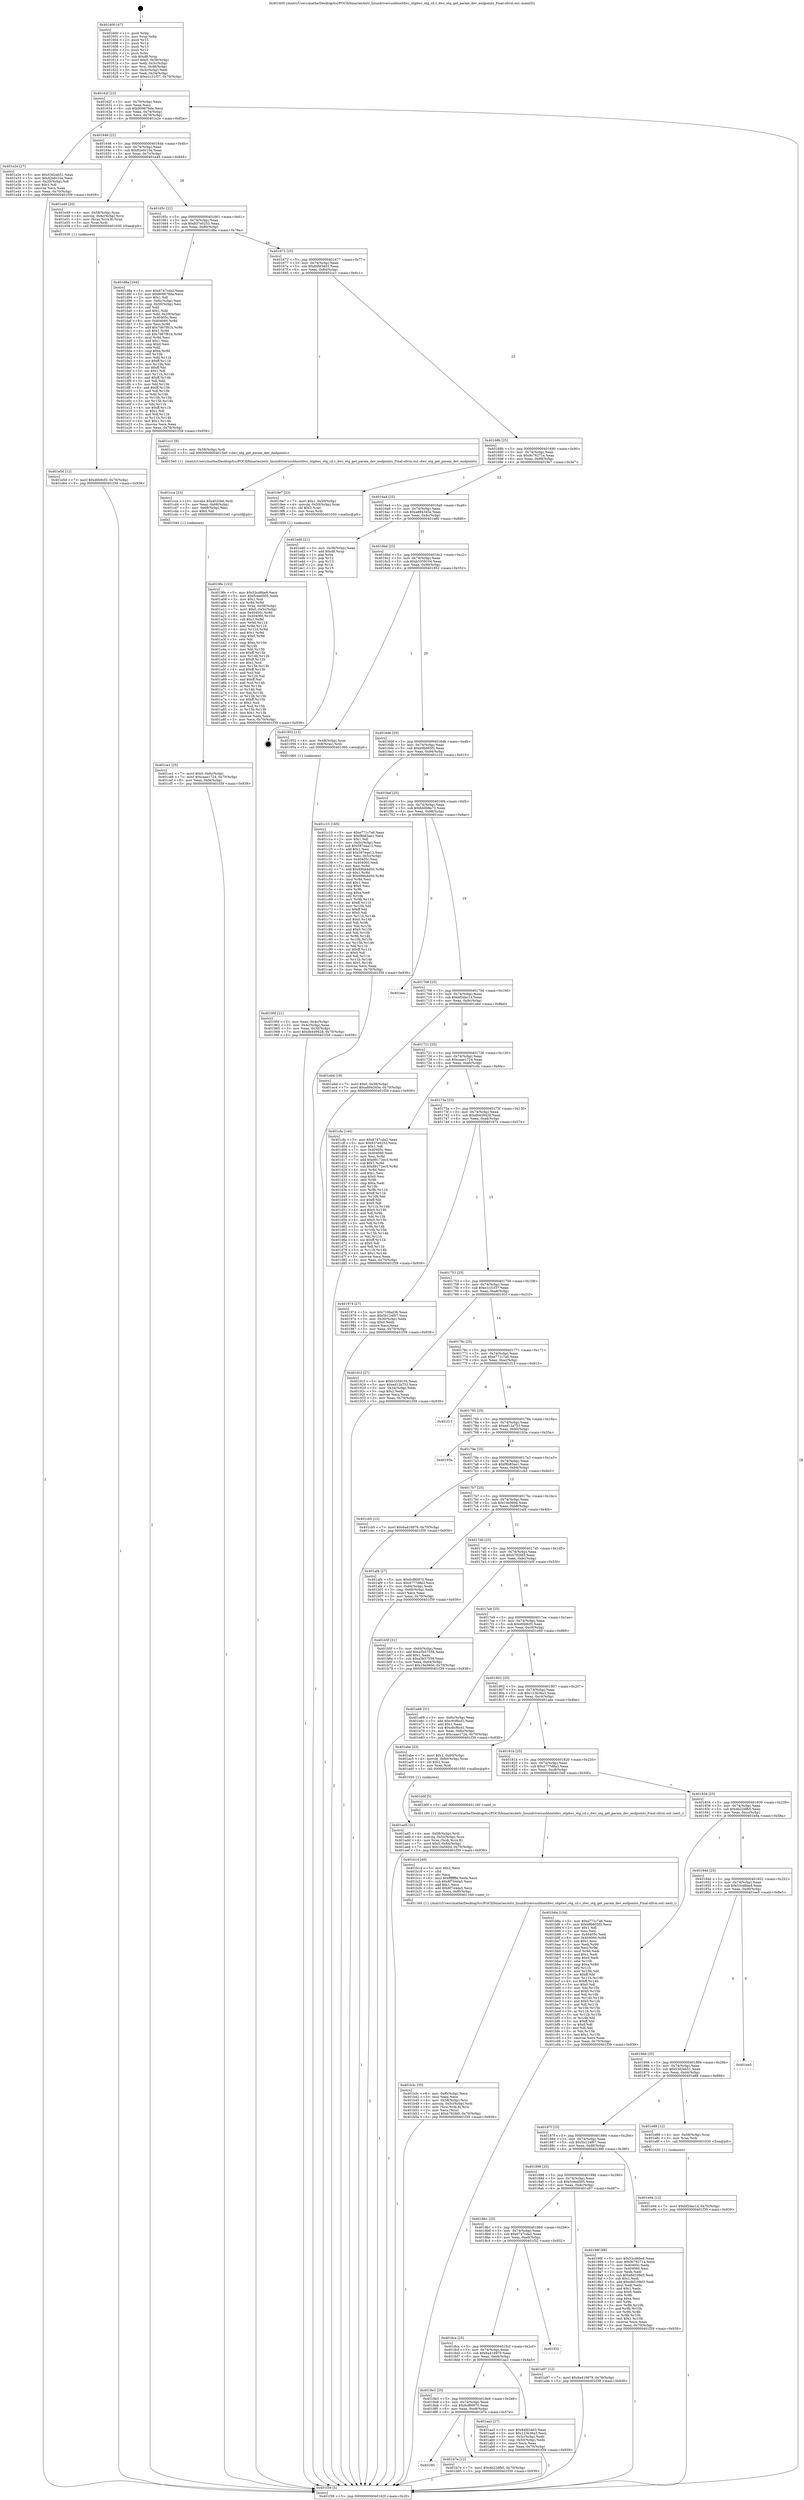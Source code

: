 digraph "0x401600" {
  label = "0x401600 (/mnt/c/Users/mathe/Desktop/tcc/POCII/binaries/extr_linuxdriversusbhostdwc_otgdwc_otg_cil.c_dwc_otg_get_param_dev_endpoints_Final-ollvm.out::main(0))"
  labelloc = "t"
  node[shape=record]

  Entry [label="",width=0.3,height=0.3,shape=circle,fillcolor=black,style=filled]
  "0x40162f" [label="{
     0x40162f [23]\l
     | [instrs]\l
     &nbsp;&nbsp;0x40162f \<+3\>: mov -0x70(%rbp),%eax\l
     &nbsp;&nbsp;0x401632 \<+2\>: mov %eax,%ecx\l
     &nbsp;&nbsp;0x401634 \<+6\>: sub $0x809678da,%ecx\l
     &nbsp;&nbsp;0x40163a \<+3\>: mov %eax,-0x74(%rbp)\l
     &nbsp;&nbsp;0x40163d \<+3\>: mov %ecx,-0x78(%rbp)\l
     &nbsp;&nbsp;0x401640 \<+6\>: je 0000000000401e2e \<main+0x82e\>\l
  }"]
  "0x401e2e" [label="{
     0x401e2e [27]\l
     | [instrs]\l
     &nbsp;&nbsp;0x401e2e \<+5\>: mov $0x53d2eb51,%eax\l
     &nbsp;&nbsp;0x401e33 \<+5\>: mov $0x82e0c10a,%ecx\l
     &nbsp;&nbsp;0x401e38 \<+3\>: mov -0x29(%rbp),%dl\l
     &nbsp;&nbsp;0x401e3b \<+3\>: test $0x1,%dl\l
     &nbsp;&nbsp;0x401e3e \<+3\>: cmovne %ecx,%eax\l
     &nbsp;&nbsp;0x401e41 \<+3\>: mov %eax,-0x70(%rbp)\l
     &nbsp;&nbsp;0x401e44 \<+5\>: jmp 0000000000401f39 \<main+0x939\>\l
  }"]
  "0x401646" [label="{
     0x401646 [22]\l
     | [instrs]\l
     &nbsp;&nbsp;0x401646 \<+5\>: jmp 000000000040164b \<main+0x4b\>\l
     &nbsp;&nbsp;0x40164b \<+3\>: mov -0x74(%rbp),%eax\l
     &nbsp;&nbsp;0x40164e \<+5\>: sub $0x82e0c10a,%eax\l
     &nbsp;&nbsp;0x401653 \<+3\>: mov %eax,-0x7c(%rbp)\l
     &nbsp;&nbsp;0x401656 \<+6\>: je 0000000000401e49 \<main+0x849\>\l
  }"]
  Exit [label="",width=0.3,height=0.3,shape=circle,fillcolor=black,style=filled,peripheries=2]
  "0x401e49" [label="{
     0x401e49 [20]\l
     | [instrs]\l
     &nbsp;&nbsp;0x401e49 \<+4\>: mov -0x58(%rbp),%rax\l
     &nbsp;&nbsp;0x401e4d \<+4\>: movslq -0x6c(%rbp),%rcx\l
     &nbsp;&nbsp;0x401e51 \<+4\>: mov (%rax,%rcx,8),%rax\l
     &nbsp;&nbsp;0x401e55 \<+3\>: mov %rax,%rdi\l
     &nbsp;&nbsp;0x401e58 \<+5\>: call 0000000000401030 \<free@plt\>\l
     | [calls]\l
     &nbsp;&nbsp;0x401030 \{1\} (unknown)\l
  }"]
  "0x40165c" [label="{
     0x40165c [22]\l
     | [instrs]\l
     &nbsp;&nbsp;0x40165c \<+5\>: jmp 0000000000401661 \<main+0x61\>\l
     &nbsp;&nbsp;0x401661 \<+3\>: mov -0x74(%rbp),%eax\l
     &nbsp;&nbsp;0x401664 \<+5\>: sub $0x837e0253,%eax\l
     &nbsp;&nbsp;0x401669 \<+3\>: mov %eax,-0x80(%rbp)\l
     &nbsp;&nbsp;0x40166c \<+6\>: je 0000000000401d8a \<main+0x78a\>\l
  }"]
  "0x401e94" [label="{
     0x401e94 [12]\l
     | [instrs]\l
     &nbsp;&nbsp;0x401e94 \<+7\>: movl $0xbf2dac14,-0x70(%rbp)\l
     &nbsp;&nbsp;0x401e9b \<+5\>: jmp 0000000000401f39 \<main+0x939\>\l
  }"]
  "0x401d8a" [label="{
     0x401d8a [164]\l
     | [instrs]\l
     &nbsp;&nbsp;0x401d8a \<+5\>: mov $0x6747cda2,%eax\l
     &nbsp;&nbsp;0x401d8f \<+5\>: mov $0x809678da,%ecx\l
     &nbsp;&nbsp;0x401d94 \<+2\>: mov $0x1,%dl\l
     &nbsp;&nbsp;0x401d96 \<+3\>: mov -0x6c(%rbp),%esi\l
     &nbsp;&nbsp;0x401d99 \<+3\>: cmp -0x50(%rbp),%esi\l
     &nbsp;&nbsp;0x401d9c \<+4\>: setl %dil\l
     &nbsp;&nbsp;0x401da0 \<+4\>: and $0x1,%dil\l
     &nbsp;&nbsp;0x401da4 \<+4\>: mov %dil,-0x29(%rbp)\l
     &nbsp;&nbsp;0x401da8 \<+7\>: mov 0x40405c,%esi\l
     &nbsp;&nbsp;0x401daf \<+8\>: mov 0x404060,%r8d\l
     &nbsp;&nbsp;0x401db7 \<+3\>: mov %esi,%r9d\l
     &nbsp;&nbsp;0x401dba \<+7\>: add $0x7d67f81b,%r9d\l
     &nbsp;&nbsp;0x401dc1 \<+4\>: sub $0x1,%r9d\l
     &nbsp;&nbsp;0x401dc5 \<+7\>: sub $0x7d67f81b,%r9d\l
     &nbsp;&nbsp;0x401dcc \<+4\>: imul %r9d,%esi\l
     &nbsp;&nbsp;0x401dd0 \<+3\>: and $0x1,%esi\l
     &nbsp;&nbsp;0x401dd3 \<+3\>: cmp $0x0,%esi\l
     &nbsp;&nbsp;0x401dd6 \<+4\>: sete %dil\l
     &nbsp;&nbsp;0x401dda \<+4\>: cmp $0xa,%r8d\l
     &nbsp;&nbsp;0x401dde \<+4\>: setl %r10b\l
     &nbsp;&nbsp;0x401de2 \<+3\>: mov %dil,%r11b\l
     &nbsp;&nbsp;0x401de5 \<+4\>: xor $0xff,%r11b\l
     &nbsp;&nbsp;0x401de9 \<+3\>: mov %r10b,%bl\l
     &nbsp;&nbsp;0x401dec \<+3\>: xor $0xff,%bl\l
     &nbsp;&nbsp;0x401def \<+3\>: xor $0x1,%dl\l
     &nbsp;&nbsp;0x401df2 \<+3\>: mov %r11b,%r14b\l
     &nbsp;&nbsp;0x401df5 \<+4\>: and $0xff,%r14b\l
     &nbsp;&nbsp;0x401df9 \<+3\>: and %dl,%dil\l
     &nbsp;&nbsp;0x401dfc \<+3\>: mov %bl,%r15b\l
     &nbsp;&nbsp;0x401dff \<+4\>: and $0xff,%r15b\l
     &nbsp;&nbsp;0x401e03 \<+3\>: and %dl,%r10b\l
     &nbsp;&nbsp;0x401e06 \<+3\>: or %dil,%r14b\l
     &nbsp;&nbsp;0x401e09 \<+3\>: or %r10b,%r15b\l
     &nbsp;&nbsp;0x401e0c \<+3\>: xor %r15b,%r14b\l
     &nbsp;&nbsp;0x401e0f \<+3\>: or %bl,%r11b\l
     &nbsp;&nbsp;0x401e12 \<+4\>: xor $0xff,%r11b\l
     &nbsp;&nbsp;0x401e16 \<+3\>: or $0x1,%dl\l
     &nbsp;&nbsp;0x401e19 \<+3\>: and %dl,%r11b\l
     &nbsp;&nbsp;0x401e1c \<+3\>: or %r11b,%r14b\l
     &nbsp;&nbsp;0x401e1f \<+4\>: test $0x1,%r14b\l
     &nbsp;&nbsp;0x401e23 \<+3\>: cmovne %ecx,%eax\l
     &nbsp;&nbsp;0x401e26 \<+3\>: mov %eax,-0x70(%rbp)\l
     &nbsp;&nbsp;0x401e29 \<+5\>: jmp 0000000000401f39 \<main+0x939\>\l
  }"]
  "0x401672" [label="{
     0x401672 [25]\l
     | [instrs]\l
     &nbsp;&nbsp;0x401672 \<+5\>: jmp 0000000000401677 \<main+0x77\>\l
     &nbsp;&nbsp;0x401677 \<+3\>: mov -0x74(%rbp),%eax\l
     &nbsp;&nbsp;0x40167a \<+5\>: sub $0x84fd3403,%eax\l
     &nbsp;&nbsp;0x40167f \<+6\>: mov %eax,-0x84(%rbp)\l
     &nbsp;&nbsp;0x401685 \<+6\>: je 0000000000401cc1 \<main+0x6c1\>\l
  }"]
  "0x401e5d" [label="{
     0x401e5d [12]\l
     | [instrs]\l
     &nbsp;&nbsp;0x401e5d \<+7\>: movl $0xd0b9cf3,-0x70(%rbp)\l
     &nbsp;&nbsp;0x401e64 \<+5\>: jmp 0000000000401f39 \<main+0x939\>\l
  }"]
  "0x401cc1" [label="{
     0x401cc1 [9]\l
     | [instrs]\l
     &nbsp;&nbsp;0x401cc1 \<+4\>: mov -0x58(%rbp),%rdi\l
     &nbsp;&nbsp;0x401cc5 \<+5\>: call 00000000004015e0 \<dwc_otg_get_param_dev_endpoints\>\l
     | [calls]\l
     &nbsp;&nbsp;0x4015e0 \{1\} (/mnt/c/Users/mathe/Desktop/tcc/POCII/binaries/extr_linuxdriversusbhostdwc_otgdwc_otg_cil.c_dwc_otg_get_param_dev_endpoints_Final-ollvm.out::dwc_otg_get_param_dev_endpoints)\l
  }"]
  "0x40168b" [label="{
     0x40168b [25]\l
     | [instrs]\l
     &nbsp;&nbsp;0x40168b \<+5\>: jmp 0000000000401690 \<main+0x90\>\l
     &nbsp;&nbsp;0x401690 \<+3\>: mov -0x74(%rbp),%eax\l
     &nbsp;&nbsp;0x401693 \<+5\>: sub $0x9c78271a,%eax\l
     &nbsp;&nbsp;0x401698 \<+6\>: mov %eax,-0x88(%rbp)\l
     &nbsp;&nbsp;0x40169e \<+6\>: je 00000000004019e7 \<main+0x3e7\>\l
  }"]
  "0x401ce1" [label="{
     0x401ce1 [25]\l
     | [instrs]\l
     &nbsp;&nbsp;0x401ce1 \<+7\>: movl $0x0,-0x6c(%rbp)\l
     &nbsp;&nbsp;0x401ce8 \<+7\>: movl $0xcaae1724,-0x70(%rbp)\l
     &nbsp;&nbsp;0x401cef \<+6\>: mov %eax,-0xf4(%rbp)\l
     &nbsp;&nbsp;0x401cf5 \<+5\>: jmp 0000000000401f39 \<main+0x939\>\l
  }"]
  "0x4019e7" [label="{
     0x4019e7 [23]\l
     | [instrs]\l
     &nbsp;&nbsp;0x4019e7 \<+7\>: movl $0x1,-0x50(%rbp)\l
     &nbsp;&nbsp;0x4019ee \<+4\>: movslq -0x50(%rbp),%rax\l
     &nbsp;&nbsp;0x4019f2 \<+4\>: shl $0x3,%rax\l
     &nbsp;&nbsp;0x4019f6 \<+3\>: mov %rax,%rdi\l
     &nbsp;&nbsp;0x4019f9 \<+5\>: call 0000000000401050 \<malloc@plt\>\l
     | [calls]\l
     &nbsp;&nbsp;0x401050 \{1\} (unknown)\l
  }"]
  "0x4016a4" [label="{
     0x4016a4 [25]\l
     | [instrs]\l
     &nbsp;&nbsp;0x4016a4 \<+5\>: jmp 00000000004016a9 \<main+0xa9\>\l
     &nbsp;&nbsp;0x4016a9 \<+3\>: mov -0x74(%rbp),%eax\l
     &nbsp;&nbsp;0x4016ac \<+5\>: sub $0xa894345e,%eax\l
     &nbsp;&nbsp;0x4016b1 \<+6\>: mov %eax,-0x8c(%rbp)\l
     &nbsp;&nbsp;0x4016b7 \<+6\>: je 0000000000401ed0 \<main+0x8d0\>\l
  }"]
  "0x401cca" [label="{
     0x401cca [23]\l
     | [instrs]\l
     &nbsp;&nbsp;0x401cca \<+10\>: movabs $0x4020b6,%rdi\l
     &nbsp;&nbsp;0x401cd4 \<+3\>: mov %eax,-0x68(%rbp)\l
     &nbsp;&nbsp;0x401cd7 \<+3\>: mov -0x68(%rbp),%esi\l
     &nbsp;&nbsp;0x401cda \<+2\>: mov $0x0,%al\l
     &nbsp;&nbsp;0x401cdc \<+5\>: call 0000000000401040 \<printf@plt\>\l
     | [calls]\l
     &nbsp;&nbsp;0x401040 \{1\} (unknown)\l
  }"]
  "0x401ed0" [label="{
     0x401ed0 [21]\l
     | [instrs]\l
     &nbsp;&nbsp;0x401ed0 \<+3\>: mov -0x38(%rbp),%eax\l
     &nbsp;&nbsp;0x401ed3 \<+7\>: add $0xd8,%rsp\l
     &nbsp;&nbsp;0x401eda \<+1\>: pop %rbx\l
     &nbsp;&nbsp;0x401edb \<+2\>: pop %r12\l
     &nbsp;&nbsp;0x401edd \<+2\>: pop %r13\l
     &nbsp;&nbsp;0x401edf \<+2\>: pop %r14\l
     &nbsp;&nbsp;0x401ee1 \<+2\>: pop %r15\l
     &nbsp;&nbsp;0x401ee3 \<+1\>: pop %rbp\l
     &nbsp;&nbsp;0x401ee4 \<+1\>: ret\l
  }"]
  "0x4016bd" [label="{
     0x4016bd [25]\l
     | [instrs]\l
     &nbsp;&nbsp;0x4016bd \<+5\>: jmp 00000000004016c2 \<main+0xc2\>\l
     &nbsp;&nbsp;0x4016c2 \<+3\>: mov -0x74(%rbp),%eax\l
     &nbsp;&nbsp;0x4016c5 \<+5\>: sub $0xb3359104,%eax\l
     &nbsp;&nbsp;0x4016ca \<+6\>: mov %eax,-0x90(%rbp)\l
     &nbsp;&nbsp;0x4016d0 \<+6\>: je 0000000000401952 \<main+0x352\>\l
  }"]
  "0x4018fc" [label="{
     0x4018fc\l
  }", style=dashed]
  "0x401952" [label="{
     0x401952 [13]\l
     | [instrs]\l
     &nbsp;&nbsp;0x401952 \<+4\>: mov -0x48(%rbp),%rax\l
     &nbsp;&nbsp;0x401956 \<+4\>: mov 0x8(%rax),%rdi\l
     &nbsp;&nbsp;0x40195a \<+5\>: call 0000000000401060 \<atoi@plt\>\l
     | [calls]\l
     &nbsp;&nbsp;0x401060 \{1\} (unknown)\l
  }"]
  "0x4016d6" [label="{
     0x4016d6 [25]\l
     | [instrs]\l
     &nbsp;&nbsp;0x4016d6 \<+5\>: jmp 00000000004016db \<main+0xdb\>\l
     &nbsp;&nbsp;0x4016db \<+3\>: mov -0x74(%rbp),%eax\l
     &nbsp;&nbsp;0x4016de \<+5\>: sub $0xb9b605f3,%eax\l
     &nbsp;&nbsp;0x4016e3 \<+6\>: mov %eax,-0x94(%rbp)\l
     &nbsp;&nbsp;0x4016e9 \<+6\>: je 0000000000401c10 \<main+0x610\>\l
  }"]
  "0x401b7e" [label="{
     0x401b7e [12]\l
     | [instrs]\l
     &nbsp;&nbsp;0x401b7e \<+7\>: movl $0x4b22dfb5,-0x70(%rbp)\l
     &nbsp;&nbsp;0x401b85 \<+5\>: jmp 0000000000401f39 \<main+0x939\>\l
  }"]
  "0x401c10" [label="{
     0x401c10 [165]\l
     | [instrs]\l
     &nbsp;&nbsp;0x401c10 \<+5\>: mov $0xe771c7a6,%eax\l
     &nbsp;&nbsp;0x401c15 \<+5\>: mov $0xf8b83ae1,%ecx\l
     &nbsp;&nbsp;0x401c1a \<+2\>: mov $0x1,%dl\l
     &nbsp;&nbsp;0x401c1c \<+3\>: mov -0x5c(%rbp),%esi\l
     &nbsp;&nbsp;0x401c1f \<+6\>: sub $0x587eaa12,%esi\l
     &nbsp;&nbsp;0x401c25 \<+3\>: add $0x1,%esi\l
     &nbsp;&nbsp;0x401c28 \<+6\>: add $0x587eaa12,%esi\l
     &nbsp;&nbsp;0x401c2e \<+3\>: mov %esi,-0x5c(%rbp)\l
     &nbsp;&nbsp;0x401c31 \<+7\>: mov 0x40405c,%esi\l
     &nbsp;&nbsp;0x401c38 \<+7\>: mov 0x404060,%edi\l
     &nbsp;&nbsp;0x401c3f \<+3\>: mov %esi,%r8d\l
     &nbsp;&nbsp;0x401c42 \<+7\>: add $0x69bb4d50,%r8d\l
     &nbsp;&nbsp;0x401c49 \<+4\>: sub $0x1,%r8d\l
     &nbsp;&nbsp;0x401c4d \<+7\>: sub $0x69bb4d50,%r8d\l
     &nbsp;&nbsp;0x401c54 \<+4\>: imul %r8d,%esi\l
     &nbsp;&nbsp;0x401c58 \<+3\>: and $0x1,%esi\l
     &nbsp;&nbsp;0x401c5b \<+3\>: cmp $0x0,%esi\l
     &nbsp;&nbsp;0x401c5e \<+4\>: sete %r9b\l
     &nbsp;&nbsp;0x401c62 \<+3\>: cmp $0xa,%edi\l
     &nbsp;&nbsp;0x401c65 \<+4\>: setl %r10b\l
     &nbsp;&nbsp;0x401c69 \<+3\>: mov %r9b,%r11b\l
     &nbsp;&nbsp;0x401c6c \<+4\>: xor $0xff,%r11b\l
     &nbsp;&nbsp;0x401c70 \<+3\>: mov %r10b,%bl\l
     &nbsp;&nbsp;0x401c73 \<+3\>: xor $0xff,%bl\l
     &nbsp;&nbsp;0x401c76 \<+3\>: xor $0x0,%dl\l
     &nbsp;&nbsp;0x401c79 \<+3\>: mov %r11b,%r14b\l
     &nbsp;&nbsp;0x401c7c \<+4\>: and $0x0,%r14b\l
     &nbsp;&nbsp;0x401c80 \<+3\>: and %dl,%r9b\l
     &nbsp;&nbsp;0x401c83 \<+3\>: mov %bl,%r15b\l
     &nbsp;&nbsp;0x401c86 \<+4\>: and $0x0,%r15b\l
     &nbsp;&nbsp;0x401c8a \<+3\>: and %dl,%r10b\l
     &nbsp;&nbsp;0x401c8d \<+3\>: or %r9b,%r14b\l
     &nbsp;&nbsp;0x401c90 \<+3\>: or %r10b,%r15b\l
     &nbsp;&nbsp;0x401c93 \<+3\>: xor %r15b,%r14b\l
     &nbsp;&nbsp;0x401c96 \<+3\>: or %bl,%r11b\l
     &nbsp;&nbsp;0x401c99 \<+4\>: xor $0xff,%r11b\l
     &nbsp;&nbsp;0x401c9d \<+3\>: or $0x0,%dl\l
     &nbsp;&nbsp;0x401ca0 \<+3\>: and %dl,%r11b\l
     &nbsp;&nbsp;0x401ca3 \<+3\>: or %r11b,%r14b\l
     &nbsp;&nbsp;0x401ca6 \<+4\>: test $0x1,%r14b\l
     &nbsp;&nbsp;0x401caa \<+3\>: cmovne %ecx,%eax\l
     &nbsp;&nbsp;0x401cad \<+3\>: mov %eax,-0x70(%rbp)\l
     &nbsp;&nbsp;0x401cb0 \<+5\>: jmp 0000000000401f39 \<main+0x939\>\l
  }"]
  "0x4016ef" [label="{
     0x4016ef [25]\l
     | [instrs]\l
     &nbsp;&nbsp;0x4016ef \<+5\>: jmp 00000000004016f4 \<main+0xf4\>\l
     &nbsp;&nbsp;0x4016f4 \<+3\>: mov -0x74(%rbp),%eax\l
     &nbsp;&nbsp;0x4016f7 \<+5\>: sub $0xbb0b9a73,%eax\l
     &nbsp;&nbsp;0x4016fc \<+6\>: mov %eax,-0x98(%rbp)\l
     &nbsp;&nbsp;0x401702 \<+6\>: je 0000000000401eac \<main+0x8ac\>\l
  }"]
  "0x401b3c" [label="{
     0x401b3c [35]\l
     | [instrs]\l
     &nbsp;&nbsp;0x401b3c \<+6\>: mov -0xf0(%rbp),%ecx\l
     &nbsp;&nbsp;0x401b42 \<+3\>: imul %eax,%ecx\l
     &nbsp;&nbsp;0x401b45 \<+4\>: mov -0x58(%rbp),%rsi\l
     &nbsp;&nbsp;0x401b49 \<+4\>: movslq -0x5c(%rbp),%rdi\l
     &nbsp;&nbsp;0x401b4d \<+4\>: mov (%rsi,%rdi,8),%rsi\l
     &nbsp;&nbsp;0x401b51 \<+2\>: mov %ecx,(%rsi)\l
     &nbsp;&nbsp;0x401b53 \<+7\>: movl $0xb782fd5,-0x70(%rbp)\l
     &nbsp;&nbsp;0x401b5a \<+5\>: jmp 0000000000401f39 \<main+0x939\>\l
  }"]
  "0x401eac" [label="{
     0x401eac\l
  }", style=dashed]
  "0x401708" [label="{
     0x401708 [25]\l
     | [instrs]\l
     &nbsp;&nbsp;0x401708 \<+5\>: jmp 000000000040170d \<main+0x10d\>\l
     &nbsp;&nbsp;0x40170d \<+3\>: mov -0x74(%rbp),%eax\l
     &nbsp;&nbsp;0x401710 \<+5\>: sub $0xbf2dac14,%eax\l
     &nbsp;&nbsp;0x401715 \<+6\>: mov %eax,-0x9c(%rbp)\l
     &nbsp;&nbsp;0x40171b \<+6\>: je 0000000000401ebd \<main+0x8bd\>\l
  }"]
  "0x401b14" [label="{
     0x401b14 [40]\l
     | [instrs]\l
     &nbsp;&nbsp;0x401b14 \<+5\>: mov $0x2,%ecx\l
     &nbsp;&nbsp;0x401b19 \<+1\>: cltd\l
     &nbsp;&nbsp;0x401b1a \<+2\>: idiv %ecx\l
     &nbsp;&nbsp;0x401b1c \<+6\>: imul $0xfffffffe,%edx,%ecx\l
     &nbsp;&nbsp;0x401b22 \<+6\>: sub $0x8f744da5,%ecx\l
     &nbsp;&nbsp;0x401b28 \<+3\>: add $0x1,%ecx\l
     &nbsp;&nbsp;0x401b2b \<+6\>: add $0x8f744da5,%ecx\l
     &nbsp;&nbsp;0x401b31 \<+6\>: mov %ecx,-0xf0(%rbp)\l
     &nbsp;&nbsp;0x401b37 \<+5\>: call 0000000000401160 \<next_i\>\l
     | [calls]\l
     &nbsp;&nbsp;0x401160 \{1\} (/mnt/c/Users/mathe/Desktop/tcc/POCII/binaries/extr_linuxdriversusbhostdwc_otgdwc_otg_cil.c_dwc_otg_get_param_dev_endpoints_Final-ollvm.out::next_i)\l
  }"]
  "0x401ebd" [label="{
     0x401ebd [19]\l
     | [instrs]\l
     &nbsp;&nbsp;0x401ebd \<+7\>: movl $0x0,-0x38(%rbp)\l
     &nbsp;&nbsp;0x401ec4 \<+7\>: movl $0xa894345e,-0x70(%rbp)\l
     &nbsp;&nbsp;0x401ecb \<+5\>: jmp 0000000000401f39 \<main+0x939\>\l
  }"]
  "0x401721" [label="{
     0x401721 [25]\l
     | [instrs]\l
     &nbsp;&nbsp;0x401721 \<+5\>: jmp 0000000000401726 \<main+0x126\>\l
     &nbsp;&nbsp;0x401726 \<+3\>: mov -0x74(%rbp),%eax\l
     &nbsp;&nbsp;0x401729 \<+5\>: sub $0xcaae1724,%eax\l
     &nbsp;&nbsp;0x40172e \<+6\>: mov %eax,-0xa0(%rbp)\l
     &nbsp;&nbsp;0x401734 \<+6\>: je 0000000000401cfa \<main+0x6fa\>\l
  }"]
  "0x401ad5" [label="{
     0x401ad5 [31]\l
     | [instrs]\l
     &nbsp;&nbsp;0x401ad5 \<+4\>: mov -0x58(%rbp),%rdi\l
     &nbsp;&nbsp;0x401ad9 \<+4\>: movslq -0x5c(%rbp),%rcx\l
     &nbsp;&nbsp;0x401add \<+4\>: mov %rax,(%rdi,%rcx,8)\l
     &nbsp;&nbsp;0x401ae1 \<+7\>: movl $0x0,-0x64(%rbp)\l
     &nbsp;&nbsp;0x401ae8 \<+7\>: movl $0x19a560d,-0x70(%rbp)\l
     &nbsp;&nbsp;0x401aef \<+5\>: jmp 0000000000401f39 \<main+0x939\>\l
  }"]
  "0x401cfa" [label="{
     0x401cfa [144]\l
     | [instrs]\l
     &nbsp;&nbsp;0x401cfa \<+5\>: mov $0x6747cda2,%eax\l
     &nbsp;&nbsp;0x401cff \<+5\>: mov $0x837e0253,%ecx\l
     &nbsp;&nbsp;0x401d04 \<+2\>: mov $0x1,%dl\l
     &nbsp;&nbsp;0x401d06 \<+7\>: mov 0x40405c,%esi\l
     &nbsp;&nbsp;0x401d0d \<+7\>: mov 0x404060,%edi\l
     &nbsp;&nbsp;0x401d14 \<+3\>: mov %esi,%r8d\l
     &nbsp;&nbsp;0x401d17 \<+7\>: add $0x88172ec5,%r8d\l
     &nbsp;&nbsp;0x401d1e \<+4\>: sub $0x1,%r8d\l
     &nbsp;&nbsp;0x401d22 \<+7\>: sub $0x88172ec5,%r8d\l
     &nbsp;&nbsp;0x401d29 \<+4\>: imul %r8d,%esi\l
     &nbsp;&nbsp;0x401d2d \<+3\>: and $0x1,%esi\l
     &nbsp;&nbsp;0x401d30 \<+3\>: cmp $0x0,%esi\l
     &nbsp;&nbsp;0x401d33 \<+4\>: sete %r9b\l
     &nbsp;&nbsp;0x401d37 \<+3\>: cmp $0xa,%edi\l
     &nbsp;&nbsp;0x401d3a \<+4\>: setl %r10b\l
     &nbsp;&nbsp;0x401d3e \<+3\>: mov %r9b,%r11b\l
     &nbsp;&nbsp;0x401d41 \<+4\>: xor $0xff,%r11b\l
     &nbsp;&nbsp;0x401d45 \<+3\>: mov %r10b,%bl\l
     &nbsp;&nbsp;0x401d48 \<+3\>: xor $0xff,%bl\l
     &nbsp;&nbsp;0x401d4b \<+3\>: xor $0x0,%dl\l
     &nbsp;&nbsp;0x401d4e \<+3\>: mov %r11b,%r14b\l
     &nbsp;&nbsp;0x401d51 \<+4\>: and $0x0,%r14b\l
     &nbsp;&nbsp;0x401d55 \<+3\>: and %dl,%r9b\l
     &nbsp;&nbsp;0x401d58 \<+3\>: mov %bl,%r15b\l
     &nbsp;&nbsp;0x401d5b \<+4\>: and $0x0,%r15b\l
     &nbsp;&nbsp;0x401d5f \<+3\>: and %dl,%r10b\l
     &nbsp;&nbsp;0x401d62 \<+3\>: or %r9b,%r14b\l
     &nbsp;&nbsp;0x401d65 \<+3\>: or %r10b,%r15b\l
     &nbsp;&nbsp;0x401d68 \<+3\>: xor %r15b,%r14b\l
     &nbsp;&nbsp;0x401d6b \<+3\>: or %bl,%r11b\l
     &nbsp;&nbsp;0x401d6e \<+4\>: xor $0xff,%r11b\l
     &nbsp;&nbsp;0x401d72 \<+3\>: or $0x0,%dl\l
     &nbsp;&nbsp;0x401d75 \<+3\>: and %dl,%r11b\l
     &nbsp;&nbsp;0x401d78 \<+3\>: or %r11b,%r14b\l
     &nbsp;&nbsp;0x401d7b \<+4\>: test $0x1,%r14b\l
     &nbsp;&nbsp;0x401d7f \<+3\>: cmovne %ecx,%eax\l
     &nbsp;&nbsp;0x401d82 \<+3\>: mov %eax,-0x70(%rbp)\l
     &nbsp;&nbsp;0x401d85 \<+5\>: jmp 0000000000401f39 \<main+0x939\>\l
  }"]
  "0x40173a" [label="{
     0x40173a [25]\l
     | [instrs]\l
     &nbsp;&nbsp;0x40173a \<+5\>: jmp 000000000040173f \<main+0x13f\>\l
     &nbsp;&nbsp;0x40173f \<+3\>: mov -0x74(%rbp),%eax\l
     &nbsp;&nbsp;0x401742 \<+5\>: sub $0xdb449428,%eax\l
     &nbsp;&nbsp;0x401747 \<+6\>: mov %eax,-0xa4(%rbp)\l
     &nbsp;&nbsp;0x40174d \<+6\>: je 0000000000401974 \<main+0x374\>\l
  }"]
  "0x4018e3" [label="{
     0x4018e3 [25]\l
     | [instrs]\l
     &nbsp;&nbsp;0x4018e3 \<+5\>: jmp 00000000004018e8 \<main+0x2e8\>\l
     &nbsp;&nbsp;0x4018e8 \<+3\>: mov -0x74(%rbp),%eax\l
     &nbsp;&nbsp;0x4018eb \<+5\>: sub $0x6cf80970,%eax\l
     &nbsp;&nbsp;0x4018f0 \<+6\>: mov %eax,-0xe8(%rbp)\l
     &nbsp;&nbsp;0x4018f6 \<+6\>: je 0000000000401b7e \<main+0x57e\>\l
  }"]
  "0x401974" [label="{
     0x401974 [27]\l
     | [instrs]\l
     &nbsp;&nbsp;0x401974 \<+5\>: mov $0x716fad36,%eax\l
     &nbsp;&nbsp;0x401979 \<+5\>: mov $0x5b124f07,%ecx\l
     &nbsp;&nbsp;0x40197e \<+3\>: mov -0x30(%rbp),%edx\l
     &nbsp;&nbsp;0x401981 \<+3\>: cmp $0x0,%edx\l
     &nbsp;&nbsp;0x401984 \<+3\>: cmove %ecx,%eax\l
     &nbsp;&nbsp;0x401987 \<+3\>: mov %eax,-0x70(%rbp)\l
     &nbsp;&nbsp;0x40198a \<+5\>: jmp 0000000000401f39 \<main+0x939\>\l
  }"]
  "0x401753" [label="{
     0x401753 [25]\l
     | [instrs]\l
     &nbsp;&nbsp;0x401753 \<+5\>: jmp 0000000000401758 \<main+0x158\>\l
     &nbsp;&nbsp;0x401758 \<+3\>: mov -0x74(%rbp),%eax\l
     &nbsp;&nbsp;0x40175b \<+5\>: sub $0xe1c31f37,%eax\l
     &nbsp;&nbsp;0x401760 \<+6\>: mov %eax,-0xa8(%rbp)\l
     &nbsp;&nbsp;0x401766 \<+6\>: je 000000000040191f \<main+0x31f\>\l
  }"]
  "0x401aa3" [label="{
     0x401aa3 [27]\l
     | [instrs]\l
     &nbsp;&nbsp;0x401aa3 \<+5\>: mov $0x84fd3403,%eax\l
     &nbsp;&nbsp;0x401aa8 \<+5\>: mov $0x123b36a3,%ecx\l
     &nbsp;&nbsp;0x401aad \<+3\>: mov -0x5c(%rbp),%edx\l
     &nbsp;&nbsp;0x401ab0 \<+3\>: cmp -0x50(%rbp),%edx\l
     &nbsp;&nbsp;0x401ab3 \<+3\>: cmovl %ecx,%eax\l
     &nbsp;&nbsp;0x401ab6 \<+3\>: mov %eax,-0x70(%rbp)\l
     &nbsp;&nbsp;0x401ab9 \<+5\>: jmp 0000000000401f39 \<main+0x939\>\l
  }"]
  "0x40191f" [label="{
     0x40191f [27]\l
     | [instrs]\l
     &nbsp;&nbsp;0x40191f \<+5\>: mov $0xb3359104,%eax\l
     &nbsp;&nbsp;0x401924 \<+5\>: mov $0xed12a753,%ecx\l
     &nbsp;&nbsp;0x401929 \<+3\>: mov -0x34(%rbp),%edx\l
     &nbsp;&nbsp;0x40192c \<+3\>: cmp $0x2,%edx\l
     &nbsp;&nbsp;0x40192f \<+3\>: cmovne %ecx,%eax\l
     &nbsp;&nbsp;0x401932 \<+3\>: mov %eax,-0x70(%rbp)\l
     &nbsp;&nbsp;0x401935 \<+5\>: jmp 0000000000401f39 \<main+0x939\>\l
  }"]
  "0x40176c" [label="{
     0x40176c [25]\l
     | [instrs]\l
     &nbsp;&nbsp;0x40176c \<+5\>: jmp 0000000000401771 \<main+0x171\>\l
     &nbsp;&nbsp;0x401771 \<+3\>: mov -0x74(%rbp),%eax\l
     &nbsp;&nbsp;0x401774 \<+5\>: sub $0xe771c7a6,%eax\l
     &nbsp;&nbsp;0x401779 \<+6\>: mov %eax,-0xac(%rbp)\l
     &nbsp;&nbsp;0x40177f \<+6\>: je 0000000000401f13 \<main+0x913\>\l
  }"]
  "0x401f39" [label="{
     0x401f39 [5]\l
     | [instrs]\l
     &nbsp;&nbsp;0x401f39 \<+5\>: jmp 000000000040162f \<main+0x2f\>\l
  }"]
  "0x401600" [label="{
     0x401600 [47]\l
     | [instrs]\l
     &nbsp;&nbsp;0x401600 \<+1\>: push %rbp\l
     &nbsp;&nbsp;0x401601 \<+3\>: mov %rsp,%rbp\l
     &nbsp;&nbsp;0x401604 \<+2\>: push %r15\l
     &nbsp;&nbsp;0x401606 \<+2\>: push %r14\l
     &nbsp;&nbsp;0x401608 \<+2\>: push %r13\l
     &nbsp;&nbsp;0x40160a \<+2\>: push %r12\l
     &nbsp;&nbsp;0x40160c \<+1\>: push %rbx\l
     &nbsp;&nbsp;0x40160d \<+7\>: sub $0xd8,%rsp\l
     &nbsp;&nbsp;0x401614 \<+7\>: movl $0x0,-0x38(%rbp)\l
     &nbsp;&nbsp;0x40161b \<+3\>: mov %edi,-0x3c(%rbp)\l
     &nbsp;&nbsp;0x40161e \<+4\>: mov %rsi,-0x48(%rbp)\l
     &nbsp;&nbsp;0x401622 \<+3\>: mov -0x3c(%rbp),%edi\l
     &nbsp;&nbsp;0x401625 \<+3\>: mov %edi,-0x34(%rbp)\l
     &nbsp;&nbsp;0x401628 \<+7\>: movl $0xe1c31f37,-0x70(%rbp)\l
  }"]
  "0x40195f" [label="{
     0x40195f [21]\l
     | [instrs]\l
     &nbsp;&nbsp;0x40195f \<+3\>: mov %eax,-0x4c(%rbp)\l
     &nbsp;&nbsp;0x401962 \<+3\>: mov -0x4c(%rbp),%eax\l
     &nbsp;&nbsp;0x401965 \<+3\>: mov %eax,-0x30(%rbp)\l
     &nbsp;&nbsp;0x401968 \<+7\>: movl $0xdb449428,-0x70(%rbp)\l
     &nbsp;&nbsp;0x40196f \<+5\>: jmp 0000000000401f39 \<main+0x939\>\l
  }"]
  "0x4018ca" [label="{
     0x4018ca [25]\l
     | [instrs]\l
     &nbsp;&nbsp;0x4018ca \<+5\>: jmp 00000000004018cf \<main+0x2cf\>\l
     &nbsp;&nbsp;0x4018cf \<+3\>: mov -0x74(%rbp),%eax\l
     &nbsp;&nbsp;0x4018d2 \<+5\>: sub $0x6a416979,%eax\l
     &nbsp;&nbsp;0x4018d7 \<+6\>: mov %eax,-0xe4(%rbp)\l
     &nbsp;&nbsp;0x4018dd \<+6\>: je 0000000000401aa3 \<main+0x4a3\>\l
  }"]
  "0x401f13" [label="{
     0x401f13\l
  }", style=dashed]
  "0x401785" [label="{
     0x401785 [25]\l
     | [instrs]\l
     &nbsp;&nbsp;0x401785 \<+5\>: jmp 000000000040178a \<main+0x18a\>\l
     &nbsp;&nbsp;0x40178a \<+3\>: mov -0x74(%rbp),%eax\l
     &nbsp;&nbsp;0x40178d \<+5\>: sub $0xed12a753,%eax\l
     &nbsp;&nbsp;0x401792 \<+6\>: mov %eax,-0xb0(%rbp)\l
     &nbsp;&nbsp;0x401798 \<+6\>: je 000000000040193a \<main+0x33a\>\l
  }"]
  "0x401f32" [label="{
     0x401f32\l
  }", style=dashed]
  "0x40193a" [label="{
     0x40193a\l
  }", style=dashed]
  "0x40179e" [label="{
     0x40179e [25]\l
     | [instrs]\l
     &nbsp;&nbsp;0x40179e \<+5\>: jmp 00000000004017a3 \<main+0x1a3\>\l
     &nbsp;&nbsp;0x4017a3 \<+3\>: mov -0x74(%rbp),%eax\l
     &nbsp;&nbsp;0x4017a6 \<+5\>: sub $0xf8b83ae1,%eax\l
     &nbsp;&nbsp;0x4017ab \<+6\>: mov %eax,-0xb4(%rbp)\l
     &nbsp;&nbsp;0x4017b1 \<+6\>: je 0000000000401cb5 \<main+0x6b5\>\l
  }"]
  "0x4018b1" [label="{
     0x4018b1 [25]\l
     | [instrs]\l
     &nbsp;&nbsp;0x4018b1 \<+5\>: jmp 00000000004018b6 \<main+0x2b6\>\l
     &nbsp;&nbsp;0x4018b6 \<+3\>: mov -0x74(%rbp),%eax\l
     &nbsp;&nbsp;0x4018b9 \<+5\>: sub $0x6747cda2,%eax\l
     &nbsp;&nbsp;0x4018be \<+6\>: mov %eax,-0xe0(%rbp)\l
     &nbsp;&nbsp;0x4018c4 \<+6\>: je 0000000000401f32 \<main+0x932\>\l
  }"]
  "0x401cb5" [label="{
     0x401cb5 [12]\l
     | [instrs]\l
     &nbsp;&nbsp;0x401cb5 \<+7\>: movl $0x6a416979,-0x70(%rbp)\l
     &nbsp;&nbsp;0x401cbc \<+5\>: jmp 0000000000401f39 \<main+0x939\>\l
  }"]
  "0x4017b7" [label="{
     0x4017b7 [25]\l
     | [instrs]\l
     &nbsp;&nbsp;0x4017b7 \<+5\>: jmp 00000000004017bc \<main+0x1bc\>\l
     &nbsp;&nbsp;0x4017bc \<+3\>: mov -0x74(%rbp),%eax\l
     &nbsp;&nbsp;0x4017bf \<+5\>: sub $0x19a560d,%eax\l
     &nbsp;&nbsp;0x4017c4 \<+6\>: mov %eax,-0xb8(%rbp)\l
     &nbsp;&nbsp;0x4017ca \<+6\>: je 0000000000401af4 \<main+0x4f4\>\l
  }"]
  "0x401a97" [label="{
     0x401a97 [12]\l
     | [instrs]\l
     &nbsp;&nbsp;0x401a97 \<+7\>: movl $0x6a416979,-0x70(%rbp)\l
     &nbsp;&nbsp;0x401a9e \<+5\>: jmp 0000000000401f39 \<main+0x939\>\l
  }"]
  "0x401af4" [label="{
     0x401af4 [27]\l
     | [instrs]\l
     &nbsp;&nbsp;0x401af4 \<+5\>: mov $0x6cf80970,%eax\l
     &nbsp;&nbsp;0x401af9 \<+5\>: mov $0x4777d8a3,%ecx\l
     &nbsp;&nbsp;0x401afe \<+3\>: mov -0x64(%rbp),%edx\l
     &nbsp;&nbsp;0x401b01 \<+3\>: cmp -0x60(%rbp),%edx\l
     &nbsp;&nbsp;0x401b04 \<+3\>: cmovl %ecx,%eax\l
     &nbsp;&nbsp;0x401b07 \<+3\>: mov %eax,-0x70(%rbp)\l
     &nbsp;&nbsp;0x401b0a \<+5\>: jmp 0000000000401f39 \<main+0x939\>\l
  }"]
  "0x4017d0" [label="{
     0x4017d0 [25]\l
     | [instrs]\l
     &nbsp;&nbsp;0x4017d0 \<+5\>: jmp 00000000004017d5 \<main+0x1d5\>\l
     &nbsp;&nbsp;0x4017d5 \<+3\>: mov -0x74(%rbp),%eax\l
     &nbsp;&nbsp;0x4017d8 \<+5\>: sub $0xb782fd5,%eax\l
     &nbsp;&nbsp;0x4017dd \<+6\>: mov %eax,-0xbc(%rbp)\l
     &nbsp;&nbsp;0x4017e3 \<+6\>: je 0000000000401b5f \<main+0x55f\>\l
  }"]
  "0x4019fe" [label="{
     0x4019fe [153]\l
     | [instrs]\l
     &nbsp;&nbsp;0x4019fe \<+5\>: mov $0x53cd6be8,%ecx\l
     &nbsp;&nbsp;0x401a03 \<+5\>: mov $0x5ceed505,%edx\l
     &nbsp;&nbsp;0x401a08 \<+3\>: mov $0x1,%sil\l
     &nbsp;&nbsp;0x401a0b \<+3\>: xor %r8d,%r8d\l
     &nbsp;&nbsp;0x401a0e \<+4\>: mov %rax,-0x58(%rbp)\l
     &nbsp;&nbsp;0x401a12 \<+7\>: movl $0x0,-0x5c(%rbp)\l
     &nbsp;&nbsp;0x401a19 \<+8\>: mov 0x40405c,%r9d\l
     &nbsp;&nbsp;0x401a21 \<+8\>: mov 0x404060,%r10d\l
     &nbsp;&nbsp;0x401a29 \<+4\>: sub $0x1,%r8d\l
     &nbsp;&nbsp;0x401a2d \<+3\>: mov %r9d,%r11d\l
     &nbsp;&nbsp;0x401a30 \<+3\>: add %r8d,%r11d\l
     &nbsp;&nbsp;0x401a33 \<+4\>: imul %r11d,%r9d\l
     &nbsp;&nbsp;0x401a37 \<+4\>: and $0x1,%r9d\l
     &nbsp;&nbsp;0x401a3b \<+4\>: cmp $0x0,%r9d\l
     &nbsp;&nbsp;0x401a3f \<+3\>: sete %bl\l
     &nbsp;&nbsp;0x401a42 \<+4\>: cmp $0xa,%r10d\l
     &nbsp;&nbsp;0x401a46 \<+4\>: setl %r14b\l
     &nbsp;&nbsp;0x401a4a \<+3\>: mov %bl,%r15b\l
     &nbsp;&nbsp;0x401a4d \<+4\>: xor $0xff,%r15b\l
     &nbsp;&nbsp;0x401a51 \<+3\>: mov %r14b,%r12b\l
     &nbsp;&nbsp;0x401a54 \<+4\>: xor $0xff,%r12b\l
     &nbsp;&nbsp;0x401a58 \<+4\>: xor $0x1,%sil\l
     &nbsp;&nbsp;0x401a5c \<+3\>: mov %r15b,%r13b\l
     &nbsp;&nbsp;0x401a5f \<+4\>: and $0xff,%r13b\l
     &nbsp;&nbsp;0x401a63 \<+3\>: and %sil,%bl\l
     &nbsp;&nbsp;0x401a66 \<+3\>: mov %r12b,%al\l
     &nbsp;&nbsp;0x401a69 \<+2\>: and $0xff,%al\l
     &nbsp;&nbsp;0x401a6b \<+3\>: and %sil,%r14b\l
     &nbsp;&nbsp;0x401a6e \<+3\>: or %bl,%r13b\l
     &nbsp;&nbsp;0x401a71 \<+3\>: or %r14b,%al\l
     &nbsp;&nbsp;0x401a74 \<+3\>: xor %al,%r13b\l
     &nbsp;&nbsp;0x401a77 \<+3\>: or %r12b,%r15b\l
     &nbsp;&nbsp;0x401a7a \<+4\>: xor $0xff,%r15b\l
     &nbsp;&nbsp;0x401a7e \<+4\>: or $0x1,%sil\l
     &nbsp;&nbsp;0x401a82 \<+3\>: and %sil,%r15b\l
     &nbsp;&nbsp;0x401a85 \<+3\>: or %r15b,%r13b\l
     &nbsp;&nbsp;0x401a88 \<+4\>: test $0x1,%r13b\l
     &nbsp;&nbsp;0x401a8c \<+3\>: cmovne %edx,%ecx\l
     &nbsp;&nbsp;0x401a8f \<+3\>: mov %ecx,-0x70(%rbp)\l
     &nbsp;&nbsp;0x401a92 \<+5\>: jmp 0000000000401f39 \<main+0x939\>\l
  }"]
  "0x401b5f" [label="{
     0x401b5f [31]\l
     | [instrs]\l
     &nbsp;&nbsp;0x401b5f \<+3\>: mov -0x64(%rbp),%eax\l
     &nbsp;&nbsp;0x401b62 \<+5\>: add $0xa5b57558,%eax\l
     &nbsp;&nbsp;0x401b67 \<+3\>: add $0x1,%eax\l
     &nbsp;&nbsp;0x401b6a \<+5\>: sub $0xa5b57558,%eax\l
     &nbsp;&nbsp;0x401b6f \<+3\>: mov %eax,-0x64(%rbp)\l
     &nbsp;&nbsp;0x401b72 \<+7\>: movl $0x19a560d,-0x70(%rbp)\l
     &nbsp;&nbsp;0x401b79 \<+5\>: jmp 0000000000401f39 \<main+0x939\>\l
  }"]
  "0x4017e9" [label="{
     0x4017e9 [25]\l
     | [instrs]\l
     &nbsp;&nbsp;0x4017e9 \<+5\>: jmp 00000000004017ee \<main+0x1ee\>\l
     &nbsp;&nbsp;0x4017ee \<+3\>: mov -0x74(%rbp),%eax\l
     &nbsp;&nbsp;0x4017f1 \<+5\>: sub $0xd0b9cf3,%eax\l
     &nbsp;&nbsp;0x4017f6 \<+6\>: mov %eax,-0xc0(%rbp)\l
     &nbsp;&nbsp;0x4017fc \<+6\>: je 0000000000401e69 \<main+0x869\>\l
  }"]
  "0x401898" [label="{
     0x401898 [25]\l
     | [instrs]\l
     &nbsp;&nbsp;0x401898 \<+5\>: jmp 000000000040189d \<main+0x29d\>\l
     &nbsp;&nbsp;0x40189d \<+3\>: mov -0x74(%rbp),%eax\l
     &nbsp;&nbsp;0x4018a0 \<+5\>: sub $0x5ceed505,%eax\l
     &nbsp;&nbsp;0x4018a5 \<+6\>: mov %eax,-0xdc(%rbp)\l
     &nbsp;&nbsp;0x4018ab \<+6\>: je 0000000000401a97 \<main+0x497\>\l
  }"]
  "0x401e69" [label="{
     0x401e69 [31]\l
     | [instrs]\l
     &nbsp;&nbsp;0x401e69 \<+3\>: mov -0x6c(%rbp),%eax\l
     &nbsp;&nbsp;0x401e6c \<+5\>: add $0xc6cf6cd1,%eax\l
     &nbsp;&nbsp;0x401e71 \<+3\>: add $0x1,%eax\l
     &nbsp;&nbsp;0x401e74 \<+5\>: sub $0xc6cf6cd1,%eax\l
     &nbsp;&nbsp;0x401e79 \<+3\>: mov %eax,-0x6c(%rbp)\l
     &nbsp;&nbsp;0x401e7c \<+7\>: movl $0xcaae1724,-0x70(%rbp)\l
     &nbsp;&nbsp;0x401e83 \<+5\>: jmp 0000000000401f39 \<main+0x939\>\l
  }"]
  "0x401802" [label="{
     0x401802 [25]\l
     | [instrs]\l
     &nbsp;&nbsp;0x401802 \<+5\>: jmp 0000000000401807 \<main+0x207\>\l
     &nbsp;&nbsp;0x401807 \<+3\>: mov -0x74(%rbp),%eax\l
     &nbsp;&nbsp;0x40180a \<+5\>: sub $0x123b36a3,%eax\l
     &nbsp;&nbsp;0x40180f \<+6\>: mov %eax,-0xc4(%rbp)\l
     &nbsp;&nbsp;0x401815 \<+6\>: je 0000000000401abe \<main+0x4be\>\l
  }"]
  "0x40198f" [label="{
     0x40198f [88]\l
     | [instrs]\l
     &nbsp;&nbsp;0x40198f \<+5\>: mov $0x53cd6be8,%eax\l
     &nbsp;&nbsp;0x401994 \<+5\>: mov $0x9c78271a,%ecx\l
     &nbsp;&nbsp;0x401999 \<+7\>: mov 0x40405c,%edx\l
     &nbsp;&nbsp;0x4019a0 \<+7\>: mov 0x404060,%esi\l
     &nbsp;&nbsp;0x4019a7 \<+2\>: mov %edx,%edi\l
     &nbsp;&nbsp;0x4019a9 \<+6\>: sub $0xe8d109d3,%edi\l
     &nbsp;&nbsp;0x4019af \<+3\>: sub $0x1,%edi\l
     &nbsp;&nbsp;0x4019b2 \<+6\>: add $0xe8d109d3,%edi\l
     &nbsp;&nbsp;0x4019b8 \<+3\>: imul %edi,%edx\l
     &nbsp;&nbsp;0x4019bb \<+3\>: and $0x1,%edx\l
     &nbsp;&nbsp;0x4019be \<+3\>: cmp $0x0,%edx\l
     &nbsp;&nbsp;0x4019c1 \<+4\>: sete %r8b\l
     &nbsp;&nbsp;0x4019c5 \<+3\>: cmp $0xa,%esi\l
     &nbsp;&nbsp;0x4019c8 \<+4\>: setl %r9b\l
     &nbsp;&nbsp;0x4019cc \<+3\>: mov %r8b,%r10b\l
     &nbsp;&nbsp;0x4019cf \<+3\>: and %r9b,%r10b\l
     &nbsp;&nbsp;0x4019d2 \<+3\>: xor %r9b,%r8b\l
     &nbsp;&nbsp;0x4019d5 \<+3\>: or %r8b,%r10b\l
     &nbsp;&nbsp;0x4019d8 \<+4\>: test $0x1,%r10b\l
     &nbsp;&nbsp;0x4019dc \<+3\>: cmovne %ecx,%eax\l
     &nbsp;&nbsp;0x4019df \<+3\>: mov %eax,-0x70(%rbp)\l
     &nbsp;&nbsp;0x4019e2 \<+5\>: jmp 0000000000401f39 \<main+0x939\>\l
  }"]
  "0x401abe" [label="{
     0x401abe [23]\l
     | [instrs]\l
     &nbsp;&nbsp;0x401abe \<+7\>: movl $0x1,-0x60(%rbp)\l
     &nbsp;&nbsp;0x401ac5 \<+4\>: movslq -0x60(%rbp),%rax\l
     &nbsp;&nbsp;0x401ac9 \<+4\>: shl $0x2,%rax\l
     &nbsp;&nbsp;0x401acd \<+3\>: mov %rax,%rdi\l
     &nbsp;&nbsp;0x401ad0 \<+5\>: call 0000000000401050 \<malloc@plt\>\l
     | [calls]\l
     &nbsp;&nbsp;0x401050 \{1\} (unknown)\l
  }"]
  "0x40181b" [label="{
     0x40181b [25]\l
     | [instrs]\l
     &nbsp;&nbsp;0x40181b \<+5\>: jmp 0000000000401820 \<main+0x220\>\l
     &nbsp;&nbsp;0x401820 \<+3\>: mov -0x74(%rbp),%eax\l
     &nbsp;&nbsp;0x401823 \<+5\>: sub $0x4777d8a3,%eax\l
     &nbsp;&nbsp;0x401828 \<+6\>: mov %eax,-0xc8(%rbp)\l
     &nbsp;&nbsp;0x40182e \<+6\>: je 0000000000401b0f \<main+0x50f\>\l
  }"]
  "0x40187f" [label="{
     0x40187f [25]\l
     | [instrs]\l
     &nbsp;&nbsp;0x40187f \<+5\>: jmp 0000000000401884 \<main+0x284\>\l
     &nbsp;&nbsp;0x401884 \<+3\>: mov -0x74(%rbp),%eax\l
     &nbsp;&nbsp;0x401887 \<+5\>: sub $0x5b124f07,%eax\l
     &nbsp;&nbsp;0x40188c \<+6\>: mov %eax,-0xd8(%rbp)\l
     &nbsp;&nbsp;0x401892 \<+6\>: je 000000000040198f \<main+0x38f\>\l
  }"]
  "0x401b0f" [label="{
     0x401b0f [5]\l
     | [instrs]\l
     &nbsp;&nbsp;0x401b0f \<+5\>: call 0000000000401160 \<next_i\>\l
     | [calls]\l
     &nbsp;&nbsp;0x401160 \{1\} (/mnt/c/Users/mathe/Desktop/tcc/POCII/binaries/extr_linuxdriversusbhostdwc_otgdwc_otg_cil.c_dwc_otg_get_param_dev_endpoints_Final-ollvm.out::next_i)\l
  }"]
  "0x401834" [label="{
     0x401834 [25]\l
     | [instrs]\l
     &nbsp;&nbsp;0x401834 \<+5\>: jmp 0000000000401839 \<main+0x239\>\l
     &nbsp;&nbsp;0x401839 \<+3\>: mov -0x74(%rbp),%eax\l
     &nbsp;&nbsp;0x40183c \<+5\>: sub $0x4b22dfb5,%eax\l
     &nbsp;&nbsp;0x401841 \<+6\>: mov %eax,-0xcc(%rbp)\l
     &nbsp;&nbsp;0x401847 \<+6\>: je 0000000000401b8a \<main+0x58a\>\l
  }"]
  "0x401e88" [label="{
     0x401e88 [12]\l
     | [instrs]\l
     &nbsp;&nbsp;0x401e88 \<+4\>: mov -0x58(%rbp),%rax\l
     &nbsp;&nbsp;0x401e8c \<+3\>: mov %rax,%rdi\l
     &nbsp;&nbsp;0x401e8f \<+5\>: call 0000000000401030 \<free@plt\>\l
     | [calls]\l
     &nbsp;&nbsp;0x401030 \{1\} (unknown)\l
  }"]
  "0x401b8a" [label="{
     0x401b8a [134]\l
     | [instrs]\l
     &nbsp;&nbsp;0x401b8a \<+5\>: mov $0xe771c7a6,%eax\l
     &nbsp;&nbsp;0x401b8f \<+5\>: mov $0xb9b605f3,%ecx\l
     &nbsp;&nbsp;0x401b94 \<+2\>: mov $0x1,%dl\l
     &nbsp;&nbsp;0x401b96 \<+2\>: xor %esi,%esi\l
     &nbsp;&nbsp;0x401b98 \<+7\>: mov 0x40405c,%edi\l
     &nbsp;&nbsp;0x401b9f \<+8\>: mov 0x404060,%r8d\l
     &nbsp;&nbsp;0x401ba7 \<+3\>: sub $0x1,%esi\l
     &nbsp;&nbsp;0x401baa \<+3\>: mov %edi,%r9d\l
     &nbsp;&nbsp;0x401bad \<+3\>: add %esi,%r9d\l
     &nbsp;&nbsp;0x401bb0 \<+4\>: imul %r9d,%edi\l
     &nbsp;&nbsp;0x401bb4 \<+3\>: and $0x1,%edi\l
     &nbsp;&nbsp;0x401bb7 \<+3\>: cmp $0x0,%edi\l
     &nbsp;&nbsp;0x401bba \<+4\>: sete %r10b\l
     &nbsp;&nbsp;0x401bbe \<+4\>: cmp $0xa,%r8d\l
     &nbsp;&nbsp;0x401bc2 \<+4\>: setl %r11b\l
     &nbsp;&nbsp;0x401bc6 \<+3\>: mov %r10b,%bl\l
     &nbsp;&nbsp;0x401bc9 \<+3\>: xor $0xff,%bl\l
     &nbsp;&nbsp;0x401bcc \<+3\>: mov %r11b,%r14b\l
     &nbsp;&nbsp;0x401bcf \<+4\>: xor $0xff,%r14b\l
     &nbsp;&nbsp;0x401bd3 \<+3\>: xor $0x0,%dl\l
     &nbsp;&nbsp;0x401bd6 \<+3\>: mov %bl,%r15b\l
     &nbsp;&nbsp;0x401bd9 \<+4\>: and $0x0,%r15b\l
     &nbsp;&nbsp;0x401bdd \<+3\>: and %dl,%r10b\l
     &nbsp;&nbsp;0x401be0 \<+3\>: mov %r14b,%r12b\l
     &nbsp;&nbsp;0x401be3 \<+4\>: and $0x0,%r12b\l
     &nbsp;&nbsp;0x401be7 \<+3\>: and %dl,%r11b\l
     &nbsp;&nbsp;0x401bea \<+3\>: or %r10b,%r15b\l
     &nbsp;&nbsp;0x401bed \<+3\>: or %r11b,%r12b\l
     &nbsp;&nbsp;0x401bf0 \<+3\>: xor %r12b,%r15b\l
     &nbsp;&nbsp;0x401bf3 \<+3\>: or %r14b,%bl\l
     &nbsp;&nbsp;0x401bf6 \<+3\>: xor $0xff,%bl\l
     &nbsp;&nbsp;0x401bf9 \<+3\>: or $0x0,%dl\l
     &nbsp;&nbsp;0x401bfc \<+2\>: and %dl,%bl\l
     &nbsp;&nbsp;0x401bfe \<+3\>: or %bl,%r15b\l
     &nbsp;&nbsp;0x401c01 \<+4\>: test $0x1,%r15b\l
     &nbsp;&nbsp;0x401c05 \<+3\>: cmovne %ecx,%eax\l
     &nbsp;&nbsp;0x401c08 \<+3\>: mov %eax,-0x70(%rbp)\l
     &nbsp;&nbsp;0x401c0b \<+5\>: jmp 0000000000401f39 \<main+0x939\>\l
  }"]
  "0x40184d" [label="{
     0x40184d [25]\l
     | [instrs]\l
     &nbsp;&nbsp;0x40184d \<+5\>: jmp 0000000000401852 \<main+0x252\>\l
     &nbsp;&nbsp;0x401852 \<+3\>: mov -0x74(%rbp),%eax\l
     &nbsp;&nbsp;0x401855 \<+5\>: sub $0x53cd6be8,%eax\l
     &nbsp;&nbsp;0x40185a \<+6\>: mov %eax,-0xd0(%rbp)\l
     &nbsp;&nbsp;0x401860 \<+6\>: je 0000000000401ee5 \<main+0x8e5\>\l
  }"]
  "0x401866" [label="{
     0x401866 [25]\l
     | [instrs]\l
     &nbsp;&nbsp;0x401866 \<+5\>: jmp 000000000040186b \<main+0x26b\>\l
     &nbsp;&nbsp;0x40186b \<+3\>: mov -0x74(%rbp),%eax\l
     &nbsp;&nbsp;0x40186e \<+5\>: sub $0x53d2eb51,%eax\l
     &nbsp;&nbsp;0x401873 \<+6\>: mov %eax,-0xd4(%rbp)\l
     &nbsp;&nbsp;0x401879 \<+6\>: je 0000000000401e88 \<main+0x888\>\l
  }"]
  "0x401ee5" [label="{
     0x401ee5\l
  }", style=dashed]
  Entry -> "0x401600" [label=" 1"]
  "0x40162f" -> "0x401e2e" [label=" 2"]
  "0x40162f" -> "0x401646" [label=" 27"]
  "0x401ed0" -> Exit [label=" 1"]
  "0x401646" -> "0x401e49" [label=" 1"]
  "0x401646" -> "0x40165c" [label=" 26"]
  "0x401ebd" -> "0x401f39" [label=" 1"]
  "0x40165c" -> "0x401d8a" [label=" 2"]
  "0x40165c" -> "0x401672" [label=" 24"]
  "0x401e94" -> "0x401f39" [label=" 1"]
  "0x401672" -> "0x401cc1" [label=" 1"]
  "0x401672" -> "0x40168b" [label=" 23"]
  "0x401e88" -> "0x401e94" [label=" 1"]
  "0x40168b" -> "0x4019e7" [label=" 1"]
  "0x40168b" -> "0x4016a4" [label=" 22"]
  "0x401e69" -> "0x401f39" [label=" 1"]
  "0x4016a4" -> "0x401ed0" [label=" 1"]
  "0x4016a4" -> "0x4016bd" [label=" 21"]
  "0x401e5d" -> "0x401f39" [label=" 1"]
  "0x4016bd" -> "0x401952" [label=" 1"]
  "0x4016bd" -> "0x4016d6" [label=" 20"]
  "0x401e49" -> "0x401e5d" [label=" 1"]
  "0x4016d6" -> "0x401c10" [label=" 1"]
  "0x4016d6" -> "0x4016ef" [label=" 19"]
  "0x401e2e" -> "0x401f39" [label=" 2"]
  "0x4016ef" -> "0x401eac" [label=" 0"]
  "0x4016ef" -> "0x401708" [label=" 19"]
  "0x401cfa" -> "0x401f39" [label=" 2"]
  "0x401708" -> "0x401ebd" [label=" 1"]
  "0x401708" -> "0x401721" [label=" 18"]
  "0x401ce1" -> "0x401f39" [label=" 1"]
  "0x401721" -> "0x401cfa" [label=" 2"]
  "0x401721" -> "0x40173a" [label=" 16"]
  "0x401cca" -> "0x401ce1" [label=" 1"]
  "0x40173a" -> "0x401974" [label=" 1"]
  "0x40173a" -> "0x401753" [label=" 15"]
  "0x401cc1" -> "0x401cca" [label=" 1"]
  "0x401753" -> "0x40191f" [label=" 1"]
  "0x401753" -> "0x40176c" [label=" 14"]
  "0x40191f" -> "0x401f39" [label=" 1"]
  "0x401600" -> "0x40162f" [label=" 1"]
  "0x401f39" -> "0x40162f" [label=" 28"]
  "0x401952" -> "0x40195f" [label=" 1"]
  "0x40195f" -> "0x401f39" [label=" 1"]
  "0x401974" -> "0x401f39" [label=" 1"]
  "0x401cb5" -> "0x401f39" [label=" 1"]
  "0x40176c" -> "0x401f13" [label=" 0"]
  "0x40176c" -> "0x401785" [label=" 14"]
  "0x401b8a" -> "0x401f39" [label=" 1"]
  "0x401785" -> "0x40193a" [label=" 0"]
  "0x401785" -> "0x40179e" [label=" 14"]
  "0x401b7e" -> "0x401f39" [label=" 1"]
  "0x40179e" -> "0x401cb5" [label=" 1"]
  "0x40179e" -> "0x4017b7" [label=" 13"]
  "0x4018e3" -> "0x401b7e" [label=" 1"]
  "0x4017b7" -> "0x401af4" [label=" 2"]
  "0x4017b7" -> "0x4017d0" [label=" 11"]
  "0x401d8a" -> "0x401f39" [label=" 2"]
  "0x4017d0" -> "0x401b5f" [label=" 1"]
  "0x4017d0" -> "0x4017e9" [label=" 10"]
  "0x401b3c" -> "0x401f39" [label=" 1"]
  "0x4017e9" -> "0x401e69" [label=" 1"]
  "0x4017e9" -> "0x401802" [label=" 9"]
  "0x401b14" -> "0x401b3c" [label=" 1"]
  "0x401802" -> "0x401abe" [label=" 1"]
  "0x401802" -> "0x40181b" [label=" 8"]
  "0x401b0f" -> "0x401b14" [label=" 1"]
  "0x40181b" -> "0x401b0f" [label=" 1"]
  "0x40181b" -> "0x401834" [label=" 7"]
  "0x401ad5" -> "0x401f39" [label=" 1"]
  "0x401834" -> "0x401b8a" [label=" 1"]
  "0x401834" -> "0x40184d" [label=" 6"]
  "0x401abe" -> "0x401ad5" [label=" 1"]
  "0x40184d" -> "0x401ee5" [label=" 0"]
  "0x40184d" -> "0x401866" [label=" 6"]
  "0x401aa3" -> "0x401f39" [label=" 2"]
  "0x401866" -> "0x401e88" [label=" 1"]
  "0x401866" -> "0x40187f" [label=" 5"]
  "0x401af4" -> "0x401f39" [label=" 2"]
  "0x40187f" -> "0x40198f" [label=" 1"]
  "0x40187f" -> "0x401898" [label=" 4"]
  "0x40198f" -> "0x401f39" [label=" 1"]
  "0x4019e7" -> "0x4019fe" [label=" 1"]
  "0x4019fe" -> "0x401f39" [label=" 1"]
  "0x401b5f" -> "0x401f39" [label=" 1"]
  "0x401898" -> "0x401a97" [label=" 1"]
  "0x401898" -> "0x4018b1" [label=" 3"]
  "0x401a97" -> "0x401f39" [label=" 1"]
  "0x4018e3" -> "0x4018fc" [label=" 0"]
  "0x4018b1" -> "0x401f32" [label=" 0"]
  "0x4018b1" -> "0x4018ca" [label=" 3"]
  "0x401c10" -> "0x401f39" [label=" 1"]
  "0x4018ca" -> "0x401aa3" [label=" 2"]
  "0x4018ca" -> "0x4018e3" [label=" 1"]
}
